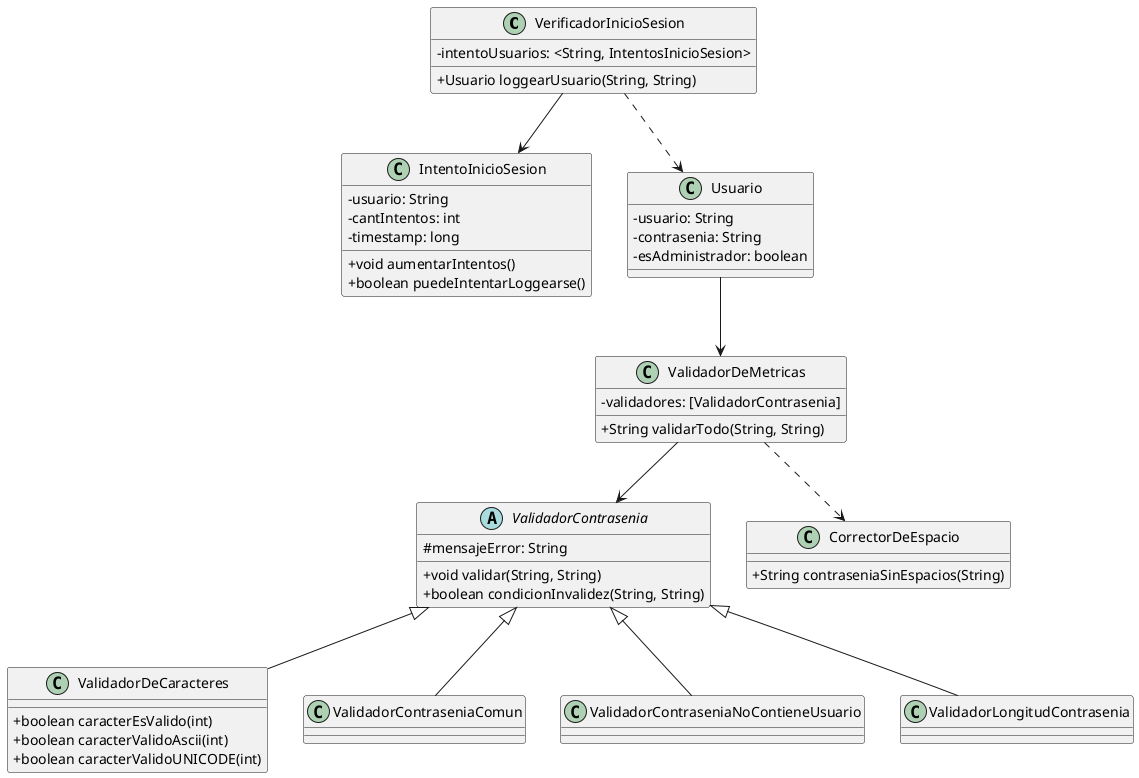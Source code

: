 @startuml
skinparam classAttributeIconSize 0

class VerificadorInicioSesion {
-intentoUsuarios: <String, IntentosInicioSesion>

+Usuario loggearUsuario(String, String)
}

class IntentoInicioSesion {
-usuario: String
-cantIntentos: int
-timestamp: long

+void aumentarIntentos()
+boolean puedeIntentarLoggearse()
}

class Usuario {
-usuario: String
-contrasenia: String
-esAdministrador: boolean
}

class ValidadorDeMetricas {
-validadores: [ValidadorContrasenia]

+String validarTodo(String, String)
}

abstract class ValidadorContrasenia {
#mensajeError: String

+ void validar(String, String)
+ boolean condicionInvalidez(String, String)
}

class ValidadorDeCaracteres extends ValidadorContrasenia {

+boolean caracterEsValido(int)
+boolean caracterValidoAscii(int)
+boolean caracterValidoUNICODE(int)
}

class ValidadorContraseniaComun extends ValidadorContrasenia {

}

class ValidadorContraseniaNoContieneUsuario extends ValidadorContrasenia {

}

class ValidadorLongitudContrasenia extends ValidadorContrasenia {

}

class CorrectorDeEspacio {

+String contraseniaSinEspacios(String)
}


VerificadorInicioSesion --> IntentoInicioSesion
VerificadorInicioSesion ..> Usuario

Usuario --> ValidadorDeMetricas

ValidadorDeMetricas --> ValidadorContrasenia
ValidadorDeMetricas ..> CorrectorDeEspacio

@enduml